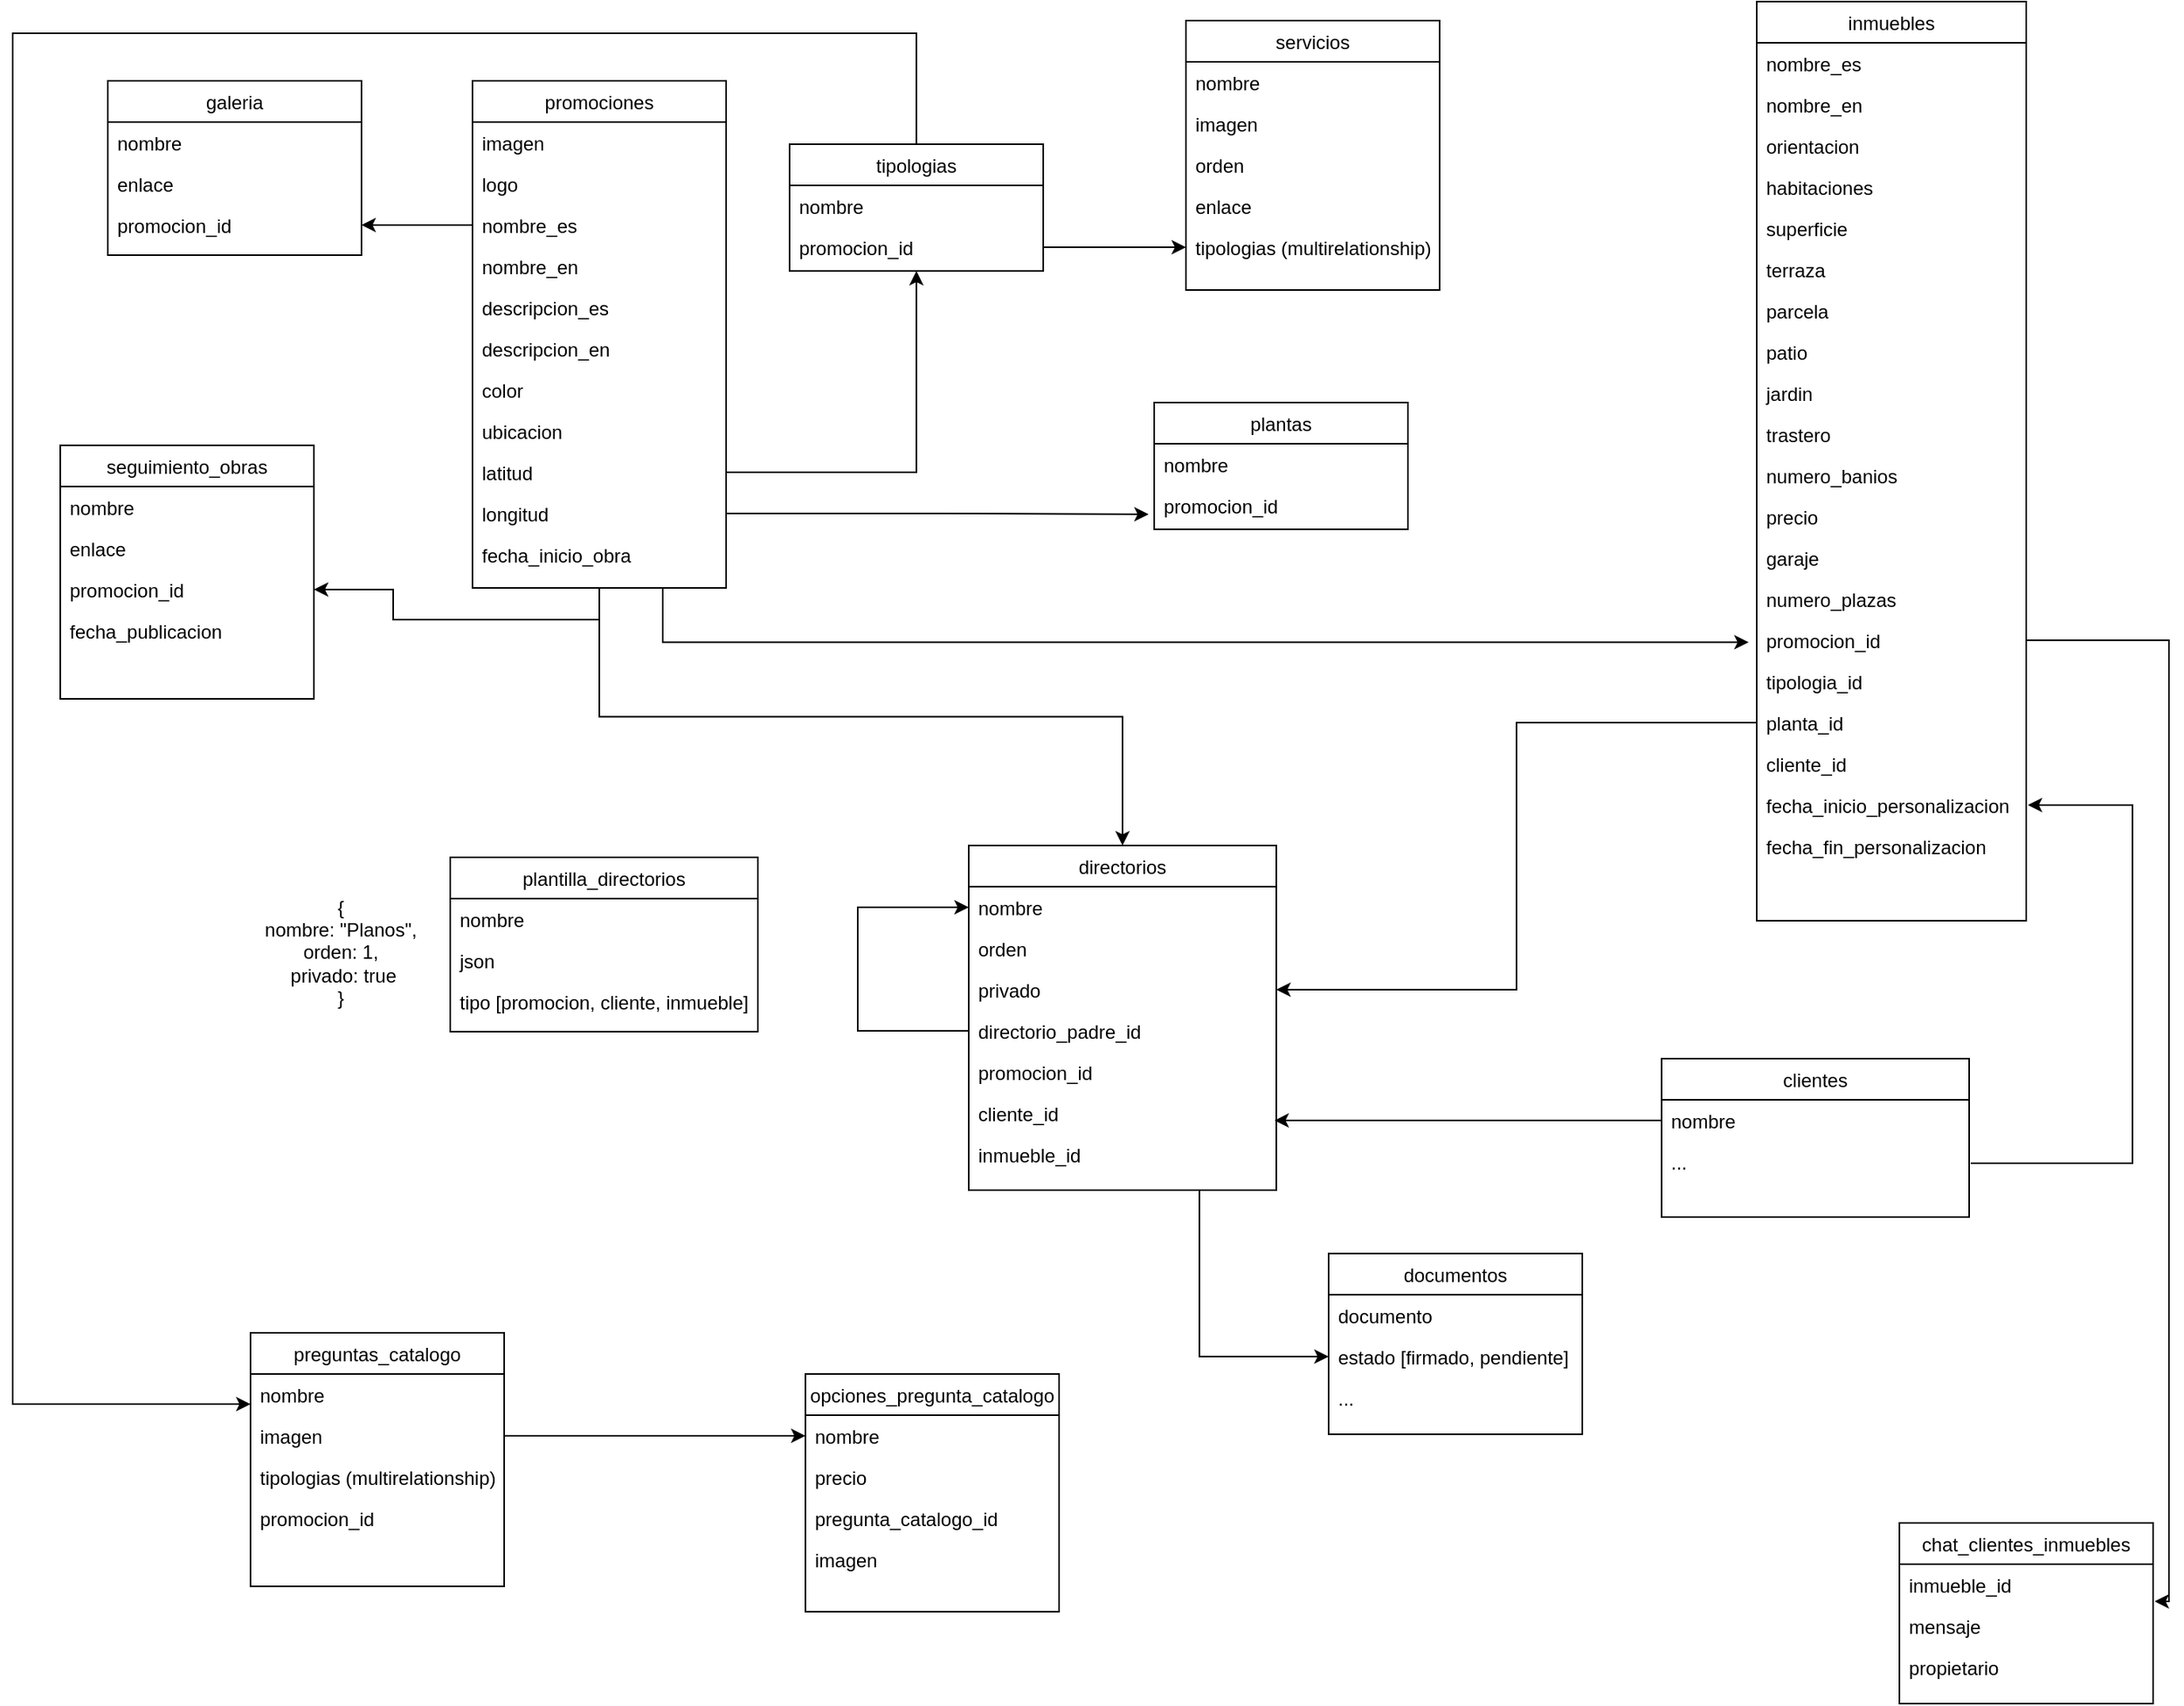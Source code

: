 <mxfile version="21.5.2" type="github">
  <diagram id="C5RBs43oDa-KdzZeNtuy" name="Page-1">
    <mxGraphModel dx="2074" dy="1092" grid="1" gridSize="10" guides="1" tooltips="1" connect="1" arrows="1" fold="1" page="1" pageScale="1" pageWidth="827" pageHeight="1169" math="0" shadow="0">
      <root>
        <mxCell id="WIyWlLk6GJQsqaUBKTNV-0" />
        <mxCell id="WIyWlLk6GJQsqaUBKTNV-1" parent="WIyWlLk6GJQsqaUBKTNV-0" />
        <mxCell id="M-KcMrp0c2M51omqzIbv-11" style="edgeStyle=orthogonalEdgeStyle;rounded=0;orthogonalLoop=1;jettySize=auto;html=1;exitX=0.75;exitY=1;exitDx=0;exitDy=0;entryX=-0.03;entryY=0.55;entryDx=0;entryDy=0;entryPerimeter=0;" edge="1" parent="WIyWlLk6GJQsqaUBKTNV-1" source="zkfFHV4jXpPFQw0GAbJ--17" target="rubIWAqvZwAbomC3UhDy-125">
          <mxGeometry relative="1" as="geometry" />
        </mxCell>
        <mxCell id="M-KcMrp0c2M51omqzIbv-12" style="edgeStyle=orthogonalEdgeStyle;rounded=0;orthogonalLoop=1;jettySize=auto;html=1;exitX=0.5;exitY=1;exitDx=0;exitDy=0;entryX=1;entryY=0.5;entryDx=0;entryDy=0;" edge="1" parent="WIyWlLk6GJQsqaUBKTNV-1" source="zkfFHV4jXpPFQw0GAbJ--17" target="rubIWAqvZwAbomC3UhDy-105">
          <mxGeometry relative="1" as="geometry" />
        </mxCell>
        <mxCell id="M-KcMrp0c2M51omqzIbv-43" style="edgeStyle=orthogonalEdgeStyle;rounded=0;orthogonalLoop=1;jettySize=auto;html=1;exitX=0.5;exitY=1;exitDx=0;exitDy=0;" edge="1" parent="WIyWlLk6GJQsqaUBKTNV-1" source="zkfFHV4jXpPFQw0GAbJ--17" target="M-KcMrp0c2M51omqzIbv-28">
          <mxGeometry relative="1" as="geometry" />
        </mxCell>
        <mxCell id="zkfFHV4jXpPFQw0GAbJ--17" value="promociones" style="swimlane;fontStyle=0;align=center;verticalAlign=top;childLayout=stackLayout;horizontal=1;startSize=26;horizontalStack=0;resizeParent=1;resizeLast=0;collapsible=1;marginBottom=0;rounded=0;shadow=0;strokeWidth=1;" parent="WIyWlLk6GJQsqaUBKTNV-1" vertex="1">
          <mxGeometry x="320" y="60" width="160" height="320" as="geometry">
            <mxRectangle x="550" y="140" width="160" height="26" as="alternateBounds" />
          </mxGeometry>
        </mxCell>
        <mxCell id="zkfFHV4jXpPFQw0GAbJ--18" value="imagen" style="text;align=left;verticalAlign=top;spacingLeft=4;spacingRight=4;overflow=hidden;rotatable=0;points=[[0,0.5],[1,0.5]];portConstraint=eastwest;" parent="zkfFHV4jXpPFQw0GAbJ--17" vertex="1">
          <mxGeometry y="26" width="160" height="26" as="geometry" />
        </mxCell>
        <mxCell id="zkfFHV4jXpPFQw0GAbJ--19" value="logo" style="text;align=left;verticalAlign=top;spacingLeft=4;spacingRight=4;overflow=hidden;rotatable=0;points=[[0,0.5],[1,0.5]];portConstraint=eastwest;rounded=0;shadow=0;html=0;" parent="zkfFHV4jXpPFQw0GAbJ--17" vertex="1">
          <mxGeometry y="52" width="160" height="26" as="geometry" />
        </mxCell>
        <mxCell id="zkfFHV4jXpPFQw0GAbJ--20" value="nombre_es" style="text;align=left;verticalAlign=top;spacingLeft=4;spacingRight=4;overflow=hidden;rotatable=0;points=[[0,0.5],[1,0.5]];portConstraint=eastwest;rounded=0;shadow=0;html=0;" parent="zkfFHV4jXpPFQw0GAbJ--17" vertex="1">
          <mxGeometry y="78" width="160" height="26" as="geometry" />
        </mxCell>
        <mxCell id="zkfFHV4jXpPFQw0GAbJ--21" value="nombre_en" style="text;align=left;verticalAlign=top;spacingLeft=4;spacingRight=4;overflow=hidden;rotatable=0;points=[[0,0.5],[1,0.5]];portConstraint=eastwest;rounded=0;shadow=0;html=0;" parent="zkfFHV4jXpPFQw0GAbJ--17" vertex="1">
          <mxGeometry y="104" width="160" height="26" as="geometry" />
        </mxCell>
        <mxCell id="zkfFHV4jXpPFQw0GAbJ--22" value="descripcion_es" style="text;align=left;verticalAlign=top;spacingLeft=4;spacingRight=4;overflow=hidden;rotatable=0;points=[[0,0.5],[1,0.5]];portConstraint=eastwest;rounded=0;shadow=0;html=0;" parent="zkfFHV4jXpPFQw0GAbJ--17" vertex="1">
          <mxGeometry y="130" width="160" height="26" as="geometry" />
        </mxCell>
        <mxCell id="rubIWAqvZwAbomC3UhDy-70" value="descripcion_en" style="text;align=left;verticalAlign=top;spacingLeft=4;spacingRight=4;overflow=hidden;rotatable=0;points=[[0,0.5],[1,0.5]];portConstraint=eastwest;rounded=0;shadow=0;html=0;" parent="zkfFHV4jXpPFQw0GAbJ--17" vertex="1">
          <mxGeometry y="156" width="160" height="26" as="geometry" />
        </mxCell>
        <mxCell id="rubIWAqvZwAbomC3UhDy-71" value="color" style="text;align=left;verticalAlign=top;spacingLeft=4;spacingRight=4;overflow=hidden;rotatable=0;points=[[0,0.5],[1,0.5]];portConstraint=eastwest;rounded=0;shadow=0;html=0;" parent="zkfFHV4jXpPFQw0GAbJ--17" vertex="1">
          <mxGeometry y="182" width="160" height="26" as="geometry" />
        </mxCell>
        <mxCell id="rubIWAqvZwAbomC3UhDy-72" value="ubicacion" style="text;align=left;verticalAlign=top;spacingLeft=4;spacingRight=4;overflow=hidden;rotatable=0;points=[[0,0.5],[1,0.5]];portConstraint=eastwest;rounded=0;shadow=0;html=0;" parent="zkfFHV4jXpPFQw0GAbJ--17" vertex="1">
          <mxGeometry y="208" width="160" height="26" as="geometry" />
        </mxCell>
        <mxCell id="rubIWAqvZwAbomC3UhDy-73" value="latitud" style="text;align=left;verticalAlign=top;spacingLeft=4;spacingRight=4;overflow=hidden;rotatable=0;points=[[0,0.5],[1,0.5]];portConstraint=eastwest;rounded=0;shadow=0;html=0;" parent="zkfFHV4jXpPFQw0GAbJ--17" vertex="1">
          <mxGeometry y="234" width="160" height="26" as="geometry" />
        </mxCell>
        <mxCell id="rubIWAqvZwAbomC3UhDy-74" value="longitud" style="text;align=left;verticalAlign=top;spacingLeft=4;spacingRight=4;overflow=hidden;rotatable=0;points=[[0,0.5],[1,0.5]];portConstraint=eastwest;rounded=0;shadow=0;html=0;" parent="zkfFHV4jXpPFQw0GAbJ--17" vertex="1">
          <mxGeometry y="260" width="160" height="26" as="geometry" />
        </mxCell>
        <mxCell id="M-KcMrp0c2M51omqzIbv-87" value="fecha_inicio_obra" style="text;align=left;verticalAlign=top;spacingLeft=4;spacingRight=4;overflow=hidden;rotatable=0;points=[[0,0.5],[1,0.5]];portConstraint=eastwest;rounded=0;shadow=0;html=0;" vertex="1" parent="zkfFHV4jXpPFQw0GAbJ--17">
          <mxGeometry y="286" width="160" height="26" as="geometry" />
        </mxCell>
        <mxCell id="rubIWAqvZwAbomC3UhDy-75" value="inmuebles" style="swimlane;fontStyle=0;align=center;verticalAlign=top;childLayout=stackLayout;horizontal=1;startSize=26;horizontalStack=0;resizeParent=1;resizeLast=0;collapsible=1;marginBottom=0;rounded=0;shadow=0;strokeWidth=1;" parent="WIyWlLk6GJQsqaUBKTNV-1" vertex="1">
          <mxGeometry x="1130" y="10" width="170" height="580" as="geometry">
            <mxRectangle x="550" y="140" width="160" height="26" as="alternateBounds" />
          </mxGeometry>
        </mxCell>
        <mxCell id="rubIWAqvZwAbomC3UhDy-78" value="nombre_es" style="text;align=left;verticalAlign=top;spacingLeft=4;spacingRight=4;overflow=hidden;rotatable=0;points=[[0,0.5],[1,0.5]];portConstraint=eastwest;rounded=0;shadow=0;html=0;" parent="rubIWAqvZwAbomC3UhDy-75" vertex="1">
          <mxGeometry y="26" width="170" height="26" as="geometry" />
        </mxCell>
        <mxCell id="rubIWAqvZwAbomC3UhDy-79" value="nombre_en" style="text;align=left;verticalAlign=top;spacingLeft=4;spacingRight=4;overflow=hidden;rotatable=0;points=[[0,0.5],[1,0.5]];portConstraint=eastwest;rounded=0;shadow=0;html=0;" parent="rubIWAqvZwAbomC3UhDy-75" vertex="1">
          <mxGeometry y="52" width="170" height="26" as="geometry" />
        </mxCell>
        <mxCell id="rubIWAqvZwAbomC3UhDy-80" value="orientacion" style="text;align=left;verticalAlign=top;spacingLeft=4;spacingRight=4;overflow=hidden;rotatable=0;points=[[0,0.5],[1,0.5]];portConstraint=eastwest;rounded=0;shadow=0;html=0;" parent="rubIWAqvZwAbomC3UhDy-75" vertex="1">
          <mxGeometry y="78" width="170" height="26" as="geometry" />
        </mxCell>
        <mxCell id="rubIWAqvZwAbomC3UhDy-81" value="habitaciones" style="text;align=left;verticalAlign=top;spacingLeft=4;spacingRight=4;overflow=hidden;rotatable=0;points=[[0,0.5],[1,0.5]];portConstraint=eastwest;rounded=0;shadow=0;html=0;" parent="rubIWAqvZwAbomC3UhDy-75" vertex="1">
          <mxGeometry y="104" width="170" height="26" as="geometry" />
        </mxCell>
        <mxCell id="rubIWAqvZwAbomC3UhDy-82" value="superficie" style="text;align=left;verticalAlign=top;spacingLeft=4;spacingRight=4;overflow=hidden;rotatable=0;points=[[0,0.5],[1,0.5]];portConstraint=eastwest;rounded=0;shadow=0;html=0;" parent="rubIWAqvZwAbomC3UhDy-75" vertex="1">
          <mxGeometry y="130" width="170" height="26" as="geometry" />
        </mxCell>
        <mxCell id="rubIWAqvZwAbomC3UhDy-83" value="terraza" style="text;align=left;verticalAlign=top;spacingLeft=4;spacingRight=4;overflow=hidden;rotatable=0;points=[[0,0.5],[1,0.5]];portConstraint=eastwest;rounded=0;shadow=0;html=0;" parent="rubIWAqvZwAbomC3UhDy-75" vertex="1">
          <mxGeometry y="156" width="170" height="26" as="geometry" />
        </mxCell>
        <mxCell id="rubIWAqvZwAbomC3UhDy-84" value="parcela" style="text;align=left;verticalAlign=top;spacingLeft=4;spacingRight=4;overflow=hidden;rotatable=0;points=[[0,0.5],[1,0.5]];portConstraint=eastwest;rounded=0;shadow=0;html=0;" parent="rubIWAqvZwAbomC3UhDy-75" vertex="1">
          <mxGeometry y="182" width="170" height="26" as="geometry" />
        </mxCell>
        <mxCell id="rubIWAqvZwAbomC3UhDy-85" value="patio" style="text;align=left;verticalAlign=top;spacingLeft=4;spacingRight=4;overflow=hidden;rotatable=0;points=[[0,0.5],[1,0.5]];portConstraint=eastwest;rounded=0;shadow=0;html=0;" parent="rubIWAqvZwAbomC3UhDy-75" vertex="1">
          <mxGeometry y="208" width="170" height="26" as="geometry" />
        </mxCell>
        <mxCell id="rubIWAqvZwAbomC3UhDy-86" value="jardin" style="text;align=left;verticalAlign=top;spacingLeft=4;spacingRight=4;overflow=hidden;rotatable=0;points=[[0,0.5],[1,0.5]];portConstraint=eastwest;rounded=0;shadow=0;html=0;" parent="rubIWAqvZwAbomC3UhDy-75" vertex="1">
          <mxGeometry y="234" width="170" height="26" as="geometry" />
        </mxCell>
        <mxCell id="rubIWAqvZwAbomC3UhDy-87" value="trastero" style="text;align=left;verticalAlign=top;spacingLeft=4;spacingRight=4;overflow=hidden;rotatable=0;points=[[0,0.5],[1,0.5]];portConstraint=eastwest;rounded=0;shadow=0;html=0;" parent="rubIWAqvZwAbomC3UhDy-75" vertex="1">
          <mxGeometry y="260" width="170" height="26" as="geometry" />
        </mxCell>
        <mxCell id="rubIWAqvZwAbomC3UhDy-88" value="numero_banios" style="text;align=left;verticalAlign=top;spacingLeft=4;spacingRight=4;overflow=hidden;rotatable=0;points=[[0,0.5],[1,0.5]];portConstraint=eastwest;rounded=0;shadow=0;html=0;" parent="rubIWAqvZwAbomC3UhDy-75" vertex="1">
          <mxGeometry y="286" width="170" height="26" as="geometry" />
        </mxCell>
        <mxCell id="rubIWAqvZwAbomC3UhDy-89" value="precio" style="text;align=left;verticalAlign=top;spacingLeft=4;spacingRight=4;overflow=hidden;rotatable=0;points=[[0,0.5],[1,0.5]];portConstraint=eastwest;rounded=0;shadow=0;html=0;" parent="rubIWAqvZwAbomC3UhDy-75" vertex="1">
          <mxGeometry y="312" width="170" height="26" as="geometry" />
        </mxCell>
        <mxCell id="rubIWAqvZwAbomC3UhDy-90" value="garaje" style="text;align=left;verticalAlign=top;spacingLeft=4;spacingRight=4;overflow=hidden;rotatable=0;points=[[0,0.5],[1,0.5]];portConstraint=eastwest;rounded=0;shadow=0;html=0;" parent="rubIWAqvZwAbomC3UhDy-75" vertex="1">
          <mxGeometry y="338" width="170" height="26" as="geometry" />
        </mxCell>
        <mxCell id="rubIWAqvZwAbomC3UhDy-91" value="numero_plazas" style="text;align=left;verticalAlign=top;spacingLeft=4;spacingRight=4;overflow=hidden;rotatable=0;points=[[0,0.5],[1,0.5]];portConstraint=eastwest;rounded=0;shadow=0;html=0;" parent="rubIWAqvZwAbomC3UhDy-75" vertex="1">
          <mxGeometry y="364" width="170" height="26" as="geometry" />
        </mxCell>
        <mxCell id="rubIWAqvZwAbomC3UhDy-125" value="promocion_id" style="text;align=left;verticalAlign=top;spacingLeft=4;spacingRight=4;overflow=hidden;rotatable=0;points=[[0,0.5],[1,0.5]];portConstraint=eastwest;rounded=0;shadow=0;html=0;" parent="rubIWAqvZwAbomC3UhDy-75" vertex="1">
          <mxGeometry y="390" width="170" height="26" as="geometry" />
        </mxCell>
        <mxCell id="M-KcMrp0c2M51omqzIbv-7" value="tipologia_id" style="text;align=left;verticalAlign=top;spacingLeft=4;spacingRight=4;overflow=hidden;rotatable=0;points=[[0,0.5],[1,0.5]];portConstraint=eastwest;rounded=0;shadow=0;html=0;" vertex="1" parent="rubIWAqvZwAbomC3UhDy-75">
          <mxGeometry y="416" width="170" height="26" as="geometry" />
        </mxCell>
        <mxCell id="M-KcMrp0c2M51omqzIbv-20" value="planta_id" style="text;align=left;verticalAlign=top;spacingLeft=4;spacingRight=4;overflow=hidden;rotatable=0;points=[[0,0.5],[1,0.5]];portConstraint=eastwest;rounded=0;shadow=0;html=0;" vertex="1" parent="rubIWAqvZwAbomC3UhDy-75">
          <mxGeometry y="442" width="170" height="26" as="geometry" />
        </mxCell>
        <mxCell id="M-KcMrp0c2M51omqzIbv-44" value="cliente_id" style="text;align=left;verticalAlign=top;spacingLeft=4;spacingRight=4;overflow=hidden;rotatable=0;points=[[0,0.5],[1,0.5]];portConstraint=eastwest;rounded=0;shadow=0;html=0;" vertex="1" parent="rubIWAqvZwAbomC3UhDy-75">
          <mxGeometry y="468" width="170" height="26" as="geometry" />
        </mxCell>
        <mxCell id="M-KcMrp0c2M51omqzIbv-85" value="fecha_inicio_personalizacion" style="text;align=left;verticalAlign=top;spacingLeft=4;spacingRight=4;overflow=hidden;rotatable=0;points=[[0,0.5],[1,0.5]];portConstraint=eastwest;rounded=0;shadow=0;html=0;" vertex="1" parent="rubIWAqvZwAbomC3UhDy-75">
          <mxGeometry y="494" width="170" height="26" as="geometry" />
        </mxCell>
        <mxCell id="M-KcMrp0c2M51omqzIbv-86" value="fecha_fin_personalizacion" style="text;align=left;verticalAlign=top;spacingLeft=4;spacingRight=4;overflow=hidden;rotatable=0;points=[[0,0.5],[1,0.5]];portConstraint=eastwest;rounded=0;shadow=0;html=0;" vertex="1" parent="rubIWAqvZwAbomC3UhDy-75">
          <mxGeometry y="520" width="170" height="26" as="geometry" />
        </mxCell>
        <mxCell id="rubIWAqvZwAbomC3UhDy-102" value="seguimiento_obras" style="swimlane;fontStyle=0;align=center;verticalAlign=top;childLayout=stackLayout;horizontal=1;startSize=26;horizontalStack=0;resizeParent=1;resizeLast=0;collapsible=1;marginBottom=0;rounded=0;shadow=0;strokeWidth=1;" parent="WIyWlLk6GJQsqaUBKTNV-1" vertex="1">
          <mxGeometry x="60" y="290" width="160" height="160" as="geometry">
            <mxRectangle x="550" y="140" width="160" height="26" as="alternateBounds" />
          </mxGeometry>
        </mxCell>
        <mxCell id="rubIWAqvZwAbomC3UhDy-103" value="nombre" style="text;align=left;verticalAlign=top;spacingLeft=4;spacingRight=4;overflow=hidden;rotatable=0;points=[[0,0.5],[1,0.5]];portConstraint=eastwest;" parent="rubIWAqvZwAbomC3UhDy-102" vertex="1">
          <mxGeometry y="26" width="160" height="26" as="geometry" />
        </mxCell>
        <mxCell id="rubIWAqvZwAbomC3UhDy-104" value="enlace" style="text;align=left;verticalAlign=top;spacingLeft=4;spacingRight=4;overflow=hidden;rotatable=0;points=[[0,0.5],[1,0.5]];portConstraint=eastwest;rounded=0;shadow=0;html=0;" parent="rubIWAqvZwAbomC3UhDy-102" vertex="1">
          <mxGeometry y="52" width="160" height="26" as="geometry" />
        </mxCell>
        <mxCell id="rubIWAqvZwAbomC3UhDy-105" value="promocion_id" style="text;align=left;verticalAlign=top;spacingLeft=4;spacingRight=4;overflow=hidden;rotatable=0;points=[[0,0.5],[1,0.5]];portConstraint=eastwest;rounded=0;shadow=0;html=0;" parent="rubIWAqvZwAbomC3UhDy-102" vertex="1">
          <mxGeometry y="78" width="160" height="26" as="geometry" />
        </mxCell>
        <mxCell id="M-KcMrp0c2M51omqzIbv-88" value="fecha_publicacion" style="text;align=left;verticalAlign=top;spacingLeft=4;spacingRight=4;overflow=hidden;rotatable=0;points=[[0,0.5],[1,0.5]];portConstraint=eastwest;rounded=0;shadow=0;html=0;" vertex="1" parent="rubIWAqvZwAbomC3UhDy-102">
          <mxGeometry y="104" width="160" height="26" as="geometry" />
        </mxCell>
        <mxCell id="rubIWAqvZwAbomC3UhDy-113" value="servicios" style="swimlane;fontStyle=0;align=center;verticalAlign=top;childLayout=stackLayout;horizontal=1;startSize=26;horizontalStack=0;resizeParent=1;resizeLast=0;collapsible=1;marginBottom=0;rounded=0;shadow=0;strokeWidth=1;" parent="WIyWlLk6GJQsqaUBKTNV-1" vertex="1">
          <mxGeometry x="770" y="22" width="160" height="170" as="geometry">
            <mxRectangle x="550" y="140" width="160" height="26" as="alternateBounds" />
          </mxGeometry>
        </mxCell>
        <mxCell id="rubIWAqvZwAbomC3UhDy-114" value="nombre" style="text;align=left;verticalAlign=top;spacingLeft=4;spacingRight=4;overflow=hidden;rotatable=0;points=[[0,0.5],[1,0.5]];portConstraint=eastwest;" parent="rubIWAqvZwAbomC3UhDy-113" vertex="1">
          <mxGeometry y="26" width="160" height="26" as="geometry" />
        </mxCell>
        <mxCell id="rubIWAqvZwAbomC3UhDy-115" value="imagen" style="text;align=left;verticalAlign=top;spacingLeft=4;spacingRight=4;overflow=hidden;rotatable=0;points=[[0,0.5],[1,0.5]];portConstraint=eastwest;rounded=0;shadow=0;html=0;" parent="rubIWAqvZwAbomC3UhDy-113" vertex="1">
          <mxGeometry y="52" width="160" height="26" as="geometry" />
        </mxCell>
        <mxCell id="rubIWAqvZwAbomC3UhDy-116" value="orden" style="text;align=left;verticalAlign=top;spacingLeft=4;spacingRight=4;overflow=hidden;rotatable=0;points=[[0,0.5],[1,0.5]];portConstraint=eastwest;rounded=0;shadow=0;html=0;" parent="rubIWAqvZwAbomC3UhDy-113" vertex="1">
          <mxGeometry y="78" width="160" height="26" as="geometry" />
        </mxCell>
        <mxCell id="rubIWAqvZwAbomC3UhDy-117" value="enlace" style="text;align=left;verticalAlign=top;spacingLeft=4;spacingRight=4;overflow=hidden;rotatable=0;points=[[0,0.5],[1,0.5]];portConstraint=eastwest;rounded=0;shadow=0;html=0;" parent="rubIWAqvZwAbomC3UhDy-113" vertex="1">
          <mxGeometry y="104" width="160" height="26" as="geometry" />
        </mxCell>
        <mxCell id="M-KcMrp0c2M51omqzIbv-8" value="tipologias (multirelationship)" style="text;align=left;verticalAlign=top;spacingLeft=4;spacingRight=4;overflow=hidden;rotatable=0;points=[[0,0.5],[1,0.5]];portConstraint=eastwest;rounded=0;shadow=0;html=0;" vertex="1" parent="rubIWAqvZwAbomC3UhDy-113">
          <mxGeometry y="130" width="160" height="26" as="geometry" />
        </mxCell>
        <mxCell id="20KuOAsuJ6_gJOMVVodX-0" value="plantilla_directorios" style="swimlane;fontStyle=0;align=center;verticalAlign=top;childLayout=stackLayout;horizontal=1;startSize=26;horizontalStack=0;resizeParent=1;resizeLast=0;collapsible=1;marginBottom=0;rounded=0;shadow=0;strokeWidth=1;" parent="WIyWlLk6GJQsqaUBKTNV-1" vertex="1">
          <mxGeometry x="306" y="550" width="194" height="110" as="geometry">
            <mxRectangle x="550" y="140" width="160" height="26" as="alternateBounds" />
          </mxGeometry>
        </mxCell>
        <mxCell id="20KuOAsuJ6_gJOMVVodX-1" value="nombre" style="text;align=left;verticalAlign=top;spacingLeft=4;spacingRight=4;overflow=hidden;rotatable=0;points=[[0,0.5],[1,0.5]];portConstraint=eastwest;" parent="20KuOAsuJ6_gJOMVVodX-0" vertex="1">
          <mxGeometry y="26" width="194" height="26" as="geometry" />
        </mxCell>
        <mxCell id="20KuOAsuJ6_gJOMVVodX-2" value="json" style="text;align=left;verticalAlign=top;spacingLeft=4;spacingRight=4;overflow=hidden;rotatable=0;points=[[0,0.5],[1,0.5]];portConstraint=eastwest;rounded=0;shadow=0;html=0;" parent="20KuOAsuJ6_gJOMVVodX-0" vertex="1">
          <mxGeometry y="52" width="194" height="26" as="geometry" />
        </mxCell>
        <mxCell id="M-KcMrp0c2M51omqzIbv-24" value="tipo [promocion, cliente, inmueble]" style="text;align=left;verticalAlign=top;spacingLeft=4;spacingRight=4;overflow=hidden;rotatable=0;points=[[0,0.5],[1,0.5]];portConstraint=eastwest;rounded=0;shadow=0;html=0;" vertex="1" parent="20KuOAsuJ6_gJOMVVodX-0">
          <mxGeometry y="78" width="194" height="26" as="geometry" />
        </mxCell>
        <mxCell id="M-KcMrp0c2M51omqzIbv-56" style="edgeStyle=orthogonalEdgeStyle;rounded=0;orthogonalLoop=1;jettySize=auto;html=1;exitX=0.5;exitY=0;exitDx=0;exitDy=0;" edge="1" parent="WIyWlLk6GJQsqaUBKTNV-1" source="M-KcMrp0c2M51omqzIbv-0" target="M-KcMrp0c2M51omqzIbv-46">
          <mxGeometry relative="1" as="geometry">
            <Array as="points">
              <mxPoint x="600" y="30" />
              <mxPoint x="30" y="30" />
              <mxPoint x="30" y="895" />
              <mxPoint x="210" y="895" />
            </Array>
          </mxGeometry>
        </mxCell>
        <mxCell id="M-KcMrp0c2M51omqzIbv-0" value="tipologias" style="swimlane;fontStyle=0;align=center;verticalAlign=top;childLayout=stackLayout;horizontal=1;startSize=26;horizontalStack=0;resizeParent=1;resizeLast=0;collapsible=1;marginBottom=0;rounded=0;shadow=0;strokeWidth=1;" vertex="1" parent="WIyWlLk6GJQsqaUBKTNV-1">
          <mxGeometry x="520" y="100" width="160" height="80" as="geometry">
            <mxRectangle x="550" y="140" width="160" height="26" as="alternateBounds" />
          </mxGeometry>
        </mxCell>
        <mxCell id="M-KcMrp0c2M51omqzIbv-1" value="nombre" style="text;align=left;verticalAlign=top;spacingLeft=4;spacingRight=4;overflow=hidden;rotatable=0;points=[[0,0.5],[1,0.5]];portConstraint=eastwest;" vertex="1" parent="M-KcMrp0c2M51omqzIbv-0">
          <mxGeometry y="26" width="160" height="26" as="geometry" />
        </mxCell>
        <mxCell id="M-KcMrp0c2M51omqzIbv-5" value="promocion_id" style="text;align=left;verticalAlign=top;spacingLeft=4;spacingRight=4;overflow=hidden;rotatable=0;points=[[0,0.5],[1,0.5]];portConstraint=eastwest;" vertex="1" parent="M-KcMrp0c2M51omqzIbv-0">
          <mxGeometry y="52" width="160" height="26" as="geometry" />
        </mxCell>
        <mxCell id="M-KcMrp0c2M51omqzIbv-10" style="edgeStyle=orthogonalEdgeStyle;rounded=0;orthogonalLoop=1;jettySize=auto;html=1;exitX=1;exitY=0.5;exitDx=0;exitDy=0;entryX=0;entryY=0.5;entryDx=0;entryDy=0;" edge="1" parent="WIyWlLk6GJQsqaUBKTNV-1" source="M-KcMrp0c2M51omqzIbv-5" target="M-KcMrp0c2M51omqzIbv-8">
          <mxGeometry relative="1" as="geometry" />
        </mxCell>
        <mxCell id="M-KcMrp0c2M51omqzIbv-13" style="edgeStyle=orthogonalEdgeStyle;rounded=0;orthogonalLoop=1;jettySize=auto;html=1;exitX=1;exitY=0.5;exitDx=0;exitDy=0;entryX=0.5;entryY=1;entryDx=0;entryDy=0;" edge="1" parent="WIyWlLk6GJQsqaUBKTNV-1" source="rubIWAqvZwAbomC3UhDy-73" target="M-KcMrp0c2M51omqzIbv-0">
          <mxGeometry relative="1" as="geometry" />
        </mxCell>
        <mxCell id="M-KcMrp0c2M51omqzIbv-16" value="plantas" style="swimlane;fontStyle=0;align=center;verticalAlign=top;childLayout=stackLayout;horizontal=1;startSize=26;horizontalStack=0;resizeParent=1;resizeLast=0;collapsible=1;marginBottom=0;rounded=0;shadow=0;strokeWidth=1;" vertex="1" parent="WIyWlLk6GJQsqaUBKTNV-1">
          <mxGeometry x="750" y="263" width="160" height="80" as="geometry">
            <mxRectangle x="550" y="140" width="160" height="26" as="alternateBounds" />
          </mxGeometry>
        </mxCell>
        <mxCell id="M-KcMrp0c2M51omqzIbv-17" value="nombre" style="text;align=left;verticalAlign=top;spacingLeft=4;spacingRight=4;overflow=hidden;rotatable=0;points=[[0,0.5],[1,0.5]];portConstraint=eastwest;" vertex="1" parent="M-KcMrp0c2M51omqzIbv-16">
          <mxGeometry y="26" width="160" height="26" as="geometry" />
        </mxCell>
        <mxCell id="M-KcMrp0c2M51omqzIbv-19" value="promocion_id" style="text;align=left;verticalAlign=top;spacingLeft=4;spacingRight=4;overflow=hidden;rotatable=0;points=[[0,0.5],[1,0.5]];portConstraint=eastwest;" vertex="1" parent="M-KcMrp0c2M51omqzIbv-16">
          <mxGeometry y="52" width="160" height="26" as="geometry" />
        </mxCell>
        <mxCell id="M-KcMrp0c2M51omqzIbv-22" style="edgeStyle=orthogonalEdgeStyle;rounded=0;orthogonalLoop=1;jettySize=auto;html=1;exitX=1;exitY=0.5;exitDx=0;exitDy=0;entryX=-0.022;entryY=0.712;entryDx=0;entryDy=0;entryPerimeter=0;" edge="1" parent="WIyWlLk6GJQsqaUBKTNV-1" source="rubIWAqvZwAbomC3UhDy-74" target="M-KcMrp0c2M51omqzIbv-19">
          <mxGeometry relative="1" as="geometry" />
        </mxCell>
        <mxCell id="M-KcMrp0c2M51omqzIbv-27" value="{&lt;br&gt;nombre: &quot;Planos&quot;,&lt;br&gt;orden: 1,&lt;br&gt;&amp;nbsp;privado: true&lt;br&gt;}" style="text;html=1;strokeColor=none;fillColor=none;align=center;verticalAlign=middle;whiteSpace=wrap;rounded=0;" vertex="1" parent="WIyWlLk6GJQsqaUBKTNV-1">
          <mxGeometry x="140" y="560" width="194" height="100" as="geometry" />
        </mxCell>
        <mxCell id="M-KcMrp0c2M51omqzIbv-82" style="edgeStyle=orthogonalEdgeStyle;rounded=0;orthogonalLoop=1;jettySize=auto;html=1;exitX=0.75;exitY=1;exitDx=0;exitDy=0;entryX=0;entryY=0.5;entryDx=0;entryDy=0;" edge="1" parent="WIyWlLk6GJQsqaUBKTNV-1" source="M-KcMrp0c2M51omqzIbv-28" target="M-KcMrp0c2M51omqzIbv-81">
          <mxGeometry relative="1" as="geometry" />
        </mxCell>
        <mxCell id="M-KcMrp0c2M51omqzIbv-28" value="directorios" style="swimlane;fontStyle=0;align=center;verticalAlign=top;childLayout=stackLayout;horizontal=1;startSize=26;horizontalStack=0;resizeParent=1;resizeLast=0;collapsible=1;marginBottom=0;rounded=0;shadow=0;strokeWidth=1;" vertex="1" parent="WIyWlLk6GJQsqaUBKTNV-1">
          <mxGeometry x="633" y="542.5" width="194" height="217.5" as="geometry">
            <mxRectangle x="550" y="140" width="160" height="26" as="alternateBounds" />
          </mxGeometry>
        </mxCell>
        <mxCell id="M-KcMrp0c2M51omqzIbv-29" value="nombre" style="text;align=left;verticalAlign=top;spacingLeft=4;spacingRight=4;overflow=hidden;rotatable=0;points=[[0,0.5],[1,0.5]];portConstraint=eastwest;" vertex="1" parent="M-KcMrp0c2M51omqzIbv-28">
          <mxGeometry y="26" width="194" height="26" as="geometry" />
        </mxCell>
        <mxCell id="M-KcMrp0c2M51omqzIbv-30" value="orden" style="text;align=left;verticalAlign=top;spacingLeft=4;spacingRight=4;overflow=hidden;rotatable=0;points=[[0,0.5],[1,0.5]];portConstraint=eastwest;rounded=0;shadow=0;html=0;" vertex="1" parent="M-KcMrp0c2M51omqzIbv-28">
          <mxGeometry y="52" width="194" height="26" as="geometry" />
        </mxCell>
        <mxCell id="M-KcMrp0c2M51omqzIbv-32" style="edgeStyle=orthogonalEdgeStyle;rounded=0;orthogonalLoop=1;jettySize=auto;html=1;exitX=0;exitY=0.5;exitDx=0;exitDy=0;entryX=0;entryY=0.5;entryDx=0;entryDy=0;" edge="1" parent="M-KcMrp0c2M51omqzIbv-28" source="M-KcMrp0c2M51omqzIbv-33" target="M-KcMrp0c2M51omqzIbv-29">
          <mxGeometry relative="1" as="geometry">
            <Array as="points">
              <mxPoint x="-70" y="117" />
              <mxPoint x="-70" y="39" />
            </Array>
          </mxGeometry>
        </mxCell>
        <mxCell id="M-KcMrp0c2M51omqzIbv-31" value="privado" style="text;align=left;verticalAlign=top;spacingLeft=4;spacingRight=4;overflow=hidden;rotatable=0;points=[[0,0.5],[1,0.5]];portConstraint=eastwest;rounded=0;shadow=0;html=0;" vertex="1" parent="M-KcMrp0c2M51omqzIbv-28">
          <mxGeometry y="78" width="194" height="26" as="geometry" />
        </mxCell>
        <mxCell id="M-KcMrp0c2M51omqzIbv-33" value="directorio_padre_id" style="text;align=left;verticalAlign=top;spacingLeft=4;spacingRight=4;overflow=hidden;rotatable=0;points=[[0,0.5],[1,0.5]];portConstraint=eastwest;rounded=0;shadow=0;html=0;" vertex="1" parent="M-KcMrp0c2M51omqzIbv-28">
          <mxGeometry y="104" width="194" height="26" as="geometry" />
        </mxCell>
        <mxCell id="M-KcMrp0c2M51omqzIbv-34" value="promocion_id" style="text;align=left;verticalAlign=top;spacingLeft=4;spacingRight=4;overflow=hidden;rotatable=0;points=[[0,0.5],[1,0.5]];portConstraint=eastwest;rounded=0;shadow=0;html=0;" vertex="1" parent="M-KcMrp0c2M51omqzIbv-28">
          <mxGeometry y="130" width="194" height="26" as="geometry" />
        </mxCell>
        <mxCell id="M-KcMrp0c2M51omqzIbv-35" value="cliente_id" style="text;align=left;verticalAlign=top;spacingLeft=4;spacingRight=4;overflow=hidden;rotatable=0;points=[[0,0.5],[1,0.5]];portConstraint=eastwest;rounded=0;shadow=0;html=0;" vertex="1" parent="M-KcMrp0c2M51omqzIbv-28">
          <mxGeometry y="156" width="194" height="26" as="geometry" />
        </mxCell>
        <mxCell id="M-KcMrp0c2M51omqzIbv-36" value="inmueble_id" style="text;align=left;verticalAlign=top;spacingLeft=4;spacingRight=4;overflow=hidden;rotatable=0;points=[[0,0.5],[1,0.5]];portConstraint=eastwest;rounded=0;shadow=0;html=0;" vertex="1" parent="M-KcMrp0c2M51omqzIbv-28">
          <mxGeometry y="182" width="194" height="26" as="geometry" />
        </mxCell>
        <mxCell id="M-KcMrp0c2M51omqzIbv-37" value="clientes" style="swimlane;fontStyle=0;align=center;verticalAlign=top;childLayout=stackLayout;horizontal=1;startSize=26;horizontalStack=0;resizeParent=1;resizeLast=0;collapsible=1;marginBottom=0;rounded=0;shadow=0;strokeWidth=1;" vertex="1" parent="WIyWlLk6GJQsqaUBKTNV-1">
          <mxGeometry x="1070" y="677" width="194" height="100" as="geometry">
            <mxRectangle x="550" y="140" width="160" height="26" as="alternateBounds" />
          </mxGeometry>
        </mxCell>
        <mxCell id="M-KcMrp0c2M51omqzIbv-38" value="nombre" style="text;align=left;verticalAlign=top;spacingLeft=4;spacingRight=4;overflow=hidden;rotatable=0;points=[[0,0.5],[1,0.5]];portConstraint=eastwest;" vertex="1" parent="M-KcMrp0c2M51omqzIbv-37">
          <mxGeometry y="26" width="194" height="26" as="geometry" />
        </mxCell>
        <mxCell id="M-KcMrp0c2M51omqzIbv-39" value="..." style="text;align=left;verticalAlign=top;spacingLeft=4;spacingRight=4;overflow=hidden;rotatable=0;points=[[0,0.5],[1,0.5]];portConstraint=eastwest;rounded=0;shadow=0;html=0;" vertex="1" parent="M-KcMrp0c2M51omqzIbv-37">
          <mxGeometry y="52" width="194" height="26" as="geometry" />
        </mxCell>
        <mxCell id="M-KcMrp0c2M51omqzIbv-41" style="edgeStyle=orthogonalEdgeStyle;rounded=0;orthogonalLoop=1;jettySize=auto;html=1;exitX=0;exitY=0.5;exitDx=0;exitDy=0;entryX=0.994;entryY=0.674;entryDx=0;entryDy=0;entryPerimeter=0;" edge="1" parent="WIyWlLk6GJQsqaUBKTNV-1" source="M-KcMrp0c2M51omqzIbv-38" target="M-KcMrp0c2M51omqzIbv-35">
          <mxGeometry relative="1" as="geometry" />
        </mxCell>
        <mxCell id="M-KcMrp0c2M51omqzIbv-42" style="edgeStyle=orthogonalEdgeStyle;rounded=0;orthogonalLoop=1;jettySize=auto;html=1;exitX=0;exitY=0.5;exitDx=0;exitDy=0;" edge="1" parent="WIyWlLk6GJQsqaUBKTNV-1" source="M-KcMrp0c2M51omqzIbv-20" target="M-KcMrp0c2M51omqzIbv-31">
          <mxGeometry relative="1" as="geometry" />
        </mxCell>
        <mxCell id="M-KcMrp0c2M51omqzIbv-45" style="edgeStyle=orthogonalEdgeStyle;rounded=0;orthogonalLoop=1;jettySize=auto;html=1;exitX=1;exitY=0.5;exitDx=0;exitDy=0;entryX=1;entryY=0.5;entryDx=0;entryDy=0;" edge="1" parent="WIyWlLk6GJQsqaUBKTNV-1">
          <mxGeometry relative="1" as="geometry">
            <mxPoint x="1265" y="743" as="sourcePoint" />
            <mxPoint x="1301" y="517" as="targetPoint" />
            <Array as="points">
              <mxPoint x="1367" y="743" />
              <mxPoint x="1367" y="517" />
            </Array>
          </mxGeometry>
        </mxCell>
        <mxCell id="M-KcMrp0c2M51omqzIbv-46" value="preguntas_catalogo" style="swimlane;fontStyle=0;align=center;verticalAlign=top;childLayout=stackLayout;horizontal=1;startSize=26;horizontalStack=0;resizeParent=1;resizeLast=0;collapsible=1;marginBottom=0;rounded=0;shadow=0;strokeWidth=1;" vertex="1" parent="WIyWlLk6GJQsqaUBKTNV-1">
          <mxGeometry x="180" y="850" width="160" height="160" as="geometry">
            <mxRectangle x="550" y="140" width="160" height="26" as="alternateBounds" />
          </mxGeometry>
        </mxCell>
        <mxCell id="M-KcMrp0c2M51omqzIbv-47" value="nombre" style="text;align=left;verticalAlign=top;spacingLeft=4;spacingRight=4;overflow=hidden;rotatable=0;points=[[0,0.5],[1,0.5]];portConstraint=eastwest;" vertex="1" parent="M-KcMrp0c2M51omqzIbv-46">
          <mxGeometry y="26" width="160" height="26" as="geometry" />
        </mxCell>
        <mxCell id="M-KcMrp0c2M51omqzIbv-49" value="imagen" style="text;align=left;verticalAlign=top;spacingLeft=4;spacingRight=4;overflow=hidden;rotatable=0;points=[[0,0.5],[1,0.5]];portConstraint=eastwest;rounded=0;shadow=0;html=0;" vertex="1" parent="M-KcMrp0c2M51omqzIbv-46">
          <mxGeometry y="52" width="160" height="26" as="geometry" />
        </mxCell>
        <mxCell id="M-KcMrp0c2M51omqzIbv-57" style="edgeStyle=orthogonalEdgeStyle;rounded=0;orthogonalLoop=1;jettySize=auto;html=1;exitX=1;exitY=0.5;exitDx=0;exitDy=0;" edge="1" parent="M-KcMrp0c2M51omqzIbv-46" source="M-KcMrp0c2M51omqzIbv-47" target="M-KcMrp0c2M51omqzIbv-47">
          <mxGeometry relative="1" as="geometry" />
        </mxCell>
        <mxCell id="M-KcMrp0c2M51omqzIbv-59" value="tipologias (multirelationship)" style="text;align=left;verticalAlign=top;spacingLeft=4;spacingRight=4;overflow=hidden;rotatable=0;points=[[0,0.5],[1,0.5]];portConstraint=eastwest;rounded=0;shadow=0;html=0;" vertex="1" parent="M-KcMrp0c2M51omqzIbv-46">
          <mxGeometry y="78" width="160" height="26" as="geometry" />
        </mxCell>
        <mxCell id="M-KcMrp0c2M51omqzIbv-60" value="promocion_id" style="text;align=left;verticalAlign=top;spacingLeft=4;spacingRight=4;overflow=hidden;rotatable=0;points=[[0,0.5],[1,0.5]];portConstraint=eastwest;rounded=0;shadow=0;html=0;" vertex="1" parent="M-KcMrp0c2M51omqzIbv-46">
          <mxGeometry y="104" width="160" height="26" as="geometry" />
        </mxCell>
        <mxCell id="M-KcMrp0c2M51omqzIbv-50" value="opciones_pregunta_catalogo" style="swimlane;fontStyle=0;align=center;verticalAlign=top;childLayout=stackLayout;horizontal=1;startSize=26;horizontalStack=0;resizeParent=1;resizeLast=0;collapsible=1;marginBottom=0;rounded=0;shadow=0;strokeWidth=1;" vertex="1" parent="WIyWlLk6GJQsqaUBKTNV-1">
          <mxGeometry x="530" y="876" width="160" height="150" as="geometry">
            <mxRectangle x="550" y="140" width="160" height="26" as="alternateBounds" />
          </mxGeometry>
        </mxCell>
        <mxCell id="M-KcMrp0c2M51omqzIbv-51" value="nombre" style="text;align=left;verticalAlign=top;spacingLeft=4;spacingRight=4;overflow=hidden;rotatable=0;points=[[0,0.5],[1,0.5]];portConstraint=eastwest;" vertex="1" parent="M-KcMrp0c2M51omqzIbv-50">
          <mxGeometry y="26" width="160" height="26" as="geometry" />
        </mxCell>
        <mxCell id="M-KcMrp0c2M51omqzIbv-52" value="precio" style="text;align=left;verticalAlign=top;spacingLeft=4;spacingRight=4;overflow=hidden;rotatable=0;points=[[0,0.5],[1,0.5]];portConstraint=eastwest;rounded=0;shadow=0;html=0;" vertex="1" parent="M-KcMrp0c2M51omqzIbv-50">
          <mxGeometry y="52" width="160" height="26" as="geometry" />
        </mxCell>
        <mxCell id="M-KcMrp0c2M51omqzIbv-53" value="pregunta_catalogo_id" style="text;align=left;verticalAlign=top;spacingLeft=4;spacingRight=4;overflow=hidden;rotatable=0;points=[[0,0.5],[1,0.5]];portConstraint=eastwest;" vertex="1" parent="M-KcMrp0c2M51omqzIbv-50">
          <mxGeometry y="78" width="160" height="26" as="geometry" />
        </mxCell>
        <mxCell id="M-KcMrp0c2M51omqzIbv-54" value="imagen" style="text;align=left;verticalAlign=top;spacingLeft=4;spacingRight=4;overflow=hidden;rotatable=0;points=[[0,0.5],[1,0.5]];portConstraint=eastwest;rounded=0;shadow=0;html=0;" vertex="1" parent="M-KcMrp0c2M51omqzIbv-50">
          <mxGeometry y="104" width="160" height="26" as="geometry" />
        </mxCell>
        <mxCell id="M-KcMrp0c2M51omqzIbv-55" style="edgeStyle=orthogonalEdgeStyle;rounded=0;orthogonalLoop=1;jettySize=auto;html=1;exitX=1;exitY=0.5;exitDx=0;exitDy=0;" edge="1" parent="WIyWlLk6GJQsqaUBKTNV-1" source="M-KcMrp0c2M51omqzIbv-49" target="M-KcMrp0c2M51omqzIbv-51">
          <mxGeometry relative="1" as="geometry" />
        </mxCell>
        <mxCell id="M-KcMrp0c2M51omqzIbv-61" value="chat_clientes_inmuebles" style="swimlane;fontStyle=0;align=center;verticalAlign=top;childLayout=stackLayout;horizontal=1;startSize=26;horizontalStack=0;resizeParent=1;resizeLast=0;collapsible=1;marginBottom=0;rounded=0;shadow=0;strokeWidth=1;" vertex="1" parent="WIyWlLk6GJQsqaUBKTNV-1">
          <mxGeometry x="1220" y="970" width="160" height="114" as="geometry">
            <mxRectangle x="550" y="140" width="160" height="26" as="alternateBounds" />
          </mxGeometry>
        </mxCell>
        <mxCell id="M-KcMrp0c2M51omqzIbv-63" value="inmueble_id" style="text;align=left;verticalAlign=top;spacingLeft=4;spacingRight=4;overflow=hidden;rotatable=0;points=[[0,0.5],[1,0.5]];portConstraint=eastwest;rounded=0;shadow=0;html=0;" vertex="1" parent="M-KcMrp0c2M51omqzIbv-61">
          <mxGeometry y="26" width="160" height="26" as="geometry" />
        </mxCell>
        <mxCell id="M-KcMrp0c2M51omqzIbv-74" value="mensaje" style="text;align=left;verticalAlign=top;spacingLeft=4;spacingRight=4;overflow=hidden;rotatable=0;points=[[0,0.5],[1,0.5]];portConstraint=eastwest;" vertex="1" parent="M-KcMrp0c2M51omqzIbv-61">
          <mxGeometry y="52" width="160" height="26" as="geometry" />
        </mxCell>
        <mxCell id="M-KcMrp0c2M51omqzIbv-75" value="propietario" style="text;align=left;verticalAlign=top;spacingLeft=4;spacingRight=4;overflow=hidden;rotatable=0;points=[[0,0.5],[1,0.5]];portConstraint=eastwest;" vertex="1" parent="M-KcMrp0c2M51omqzIbv-61">
          <mxGeometry y="78" width="160" height="26" as="geometry" />
        </mxCell>
        <mxCell id="M-KcMrp0c2M51omqzIbv-76" style="edgeStyle=orthogonalEdgeStyle;rounded=0;orthogonalLoop=1;jettySize=auto;html=1;exitX=1;exitY=0.5;exitDx=0;exitDy=0;entryX=1.006;entryY=0.903;entryDx=0;entryDy=0;entryPerimeter=0;" edge="1" parent="WIyWlLk6GJQsqaUBKTNV-1" source="rubIWAqvZwAbomC3UhDy-125" target="M-KcMrp0c2M51omqzIbv-63">
          <mxGeometry relative="1" as="geometry">
            <mxPoint x="1310" y="410" as="sourcePoint" />
            <mxPoint x="1390" y="1024.0" as="targetPoint" />
            <Array as="points">
              <mxPoint x="1390" y="413" />
              <mxPoint x="1390" y="1019" />
            </Array>
          </mxGeometry>
        </mxCell>
        <mxCell id="M-KcMrp0c2M51omqzIbv-77" value="documentos" style="swimlane;fontStyle=0;align=center;verticalAlign=top;childLayout=stackLayout;horizontal=1;startSize=26;horizontalStack=0;resizeParent=1;resizeLast=0;collapsible=1;marginBottom=0;rounded=0;shadow=0;strokeWidth=1;" vertex="1" parent="WIyWlLk6GJQsqaUBKTNV-1">
          <mxGeometry x="860" y="800" width="160" height="114" as="geometry">
            <mxRectangle x="550" y="140" width="160" height="26" as="alternateBounds" />
          </mxGeometry>
        </mxCell>
        <mxCell id="M-KcMrp0c2M51omqzIbv-78" value="documento" style="text;align=left;verticalAlign=top;spacingLeft=4;spacingRight=4;overflow=hidden;rotatable=0;points=[[0,0.5],[1,0.5]];portConstraint=eastwest;rounded=0;shadow=0;html=0;" vertex="1" parent="M-KcMrp0c2M51omqzIbv-77">
          <mxGeometry y="26" width="160" height="26" as="geometry" />
        </mxCell>
        <mxCell id="M-KcMrp0c2M51omqzIbv-81" value="estado [firmado, pendiente]" style="text;align=left;verticalAlign=top;spacingLeft=4;spacingRight=4;overflow=hidden;rotatable=0;points=[[0,0.5],[1,0.5]];portConstraint=eastwest;rounded=0;shadow=0;html=0;" vertex="1" parent="M-KcMrp0c2M51omqzIbv-77">
          <mxGeometry y="52" width="160" height="26" as="geometry" />
        </mxCell>
        <mxCell id="M-KcMrp0c2M51omqzIbv-84" value="..." style="text;align=left;verticalAlign=top;spacingLeft=4;spacingRight=4;overflow=hidden;rotatable=0;points=[[0,0.5],[1,0.5]];portConstraint=eastwest;rounded=0;shadow=0;html=0;" vertex="1" parent="M-KcMrp0c2M51omqzIbv-77">
          <mxGeometry y="78" width="160" height="26" as="geometry" />
        </mxCell>
        <mxCell id="M-KcMrp0c2M51omqzIbv-89" value="galeria" style="swimlane;fontStyle=0;align=center;verticalAlign=top;childLayout=stackLayout;horizontal=1;startSize=26;horizontalStack=0;resizeParent=1;resizeLast=0;collapsible=1;marginBottom=0;rounded=0;shadow=0;strokeWidth=1;" vertex="1" parent="WIyWlLk6GJQsqaUBKTNV-1">
          <mxGeometry x="90" y="60" width="160" height="110" as="geometry">
            <mxRectangle x="550" y="140" width="160" height="26" as="alternateBounds" />
          </mxGeometry>
        </mxCell>
        <mxCell id="M-KcMrp0c2M51omqzIbv-90" value="nombre" style="text;align=left;verticalAlign=top;spacingLeft=4;spacingRight=4;overflow=hidden;rotatable=0;points=[[0,0.5],[1,0.5]];portConstraint=eastwest;" vertex="1" parent="M-KcMrp0c2M51omqzIbv-89">
          <mxGeometry y="26" width="160" height="26" as="geometry" />
        </mxCell>
        <mxCell id="M-KcMrp0c2M51omqzIbv-91" value="enlace" style="text;align=left;verticalAlign=top;spacingLeft=4;spacingRight=4;overflow=hidden;rotatable=0;points=[[0,0.5],[1,0.5]];portConstraint=eastwest;rounded=0;shadow=0;html=0;" vertex="1" parent="M-KcMrp0c2M51omqzIbv-89">
          <mxGeometry y="52" width="160" height="26" as="geometry" />
        </mxCell>
        <mxCell id="M-KcMrp0c2M51omqzIbv-92" value="promocion_id" style="text;align=left;verticalAlign=top;spacingLeft=4;spacingRight=4;overflow=hidden;rotatable=0;points=[[0,0.5],[1,0.5]];portConstraint=eastwest;rounded=0;shadow=0;html=0;" vertex="1" parent="M-KcMrp0c2M51omqzIbv-89">
          <mxGeometry y="78" width="160" height="26" as="geometry" />
        </mxCell>
        <mxCell id="M-KcMrp0c2M51omqzIbv-94" style="edgeStyle=orthogonalEdgeStyle;rounded=0;orthogonalLoop=1;jettySize=auto;html=1;exitX=0;exitY=0.5;exitDx=0;exitDy=0;entryX=1;entryY=0.5;entryDx=0;entryDy=0;" edge="1" parent="WIyWlLk6GJQsqaUBKTNV-1" source="zkfFHV4jXpPFQw0GAbJ--20" target="M-KcMrp0c2M51omqzIbv-92">
          <mxGeometry relative="1" as="geometry" />
        </mxCell>
      </root>
    </mxGraphModel>
  </diagram>
</mxfile>
